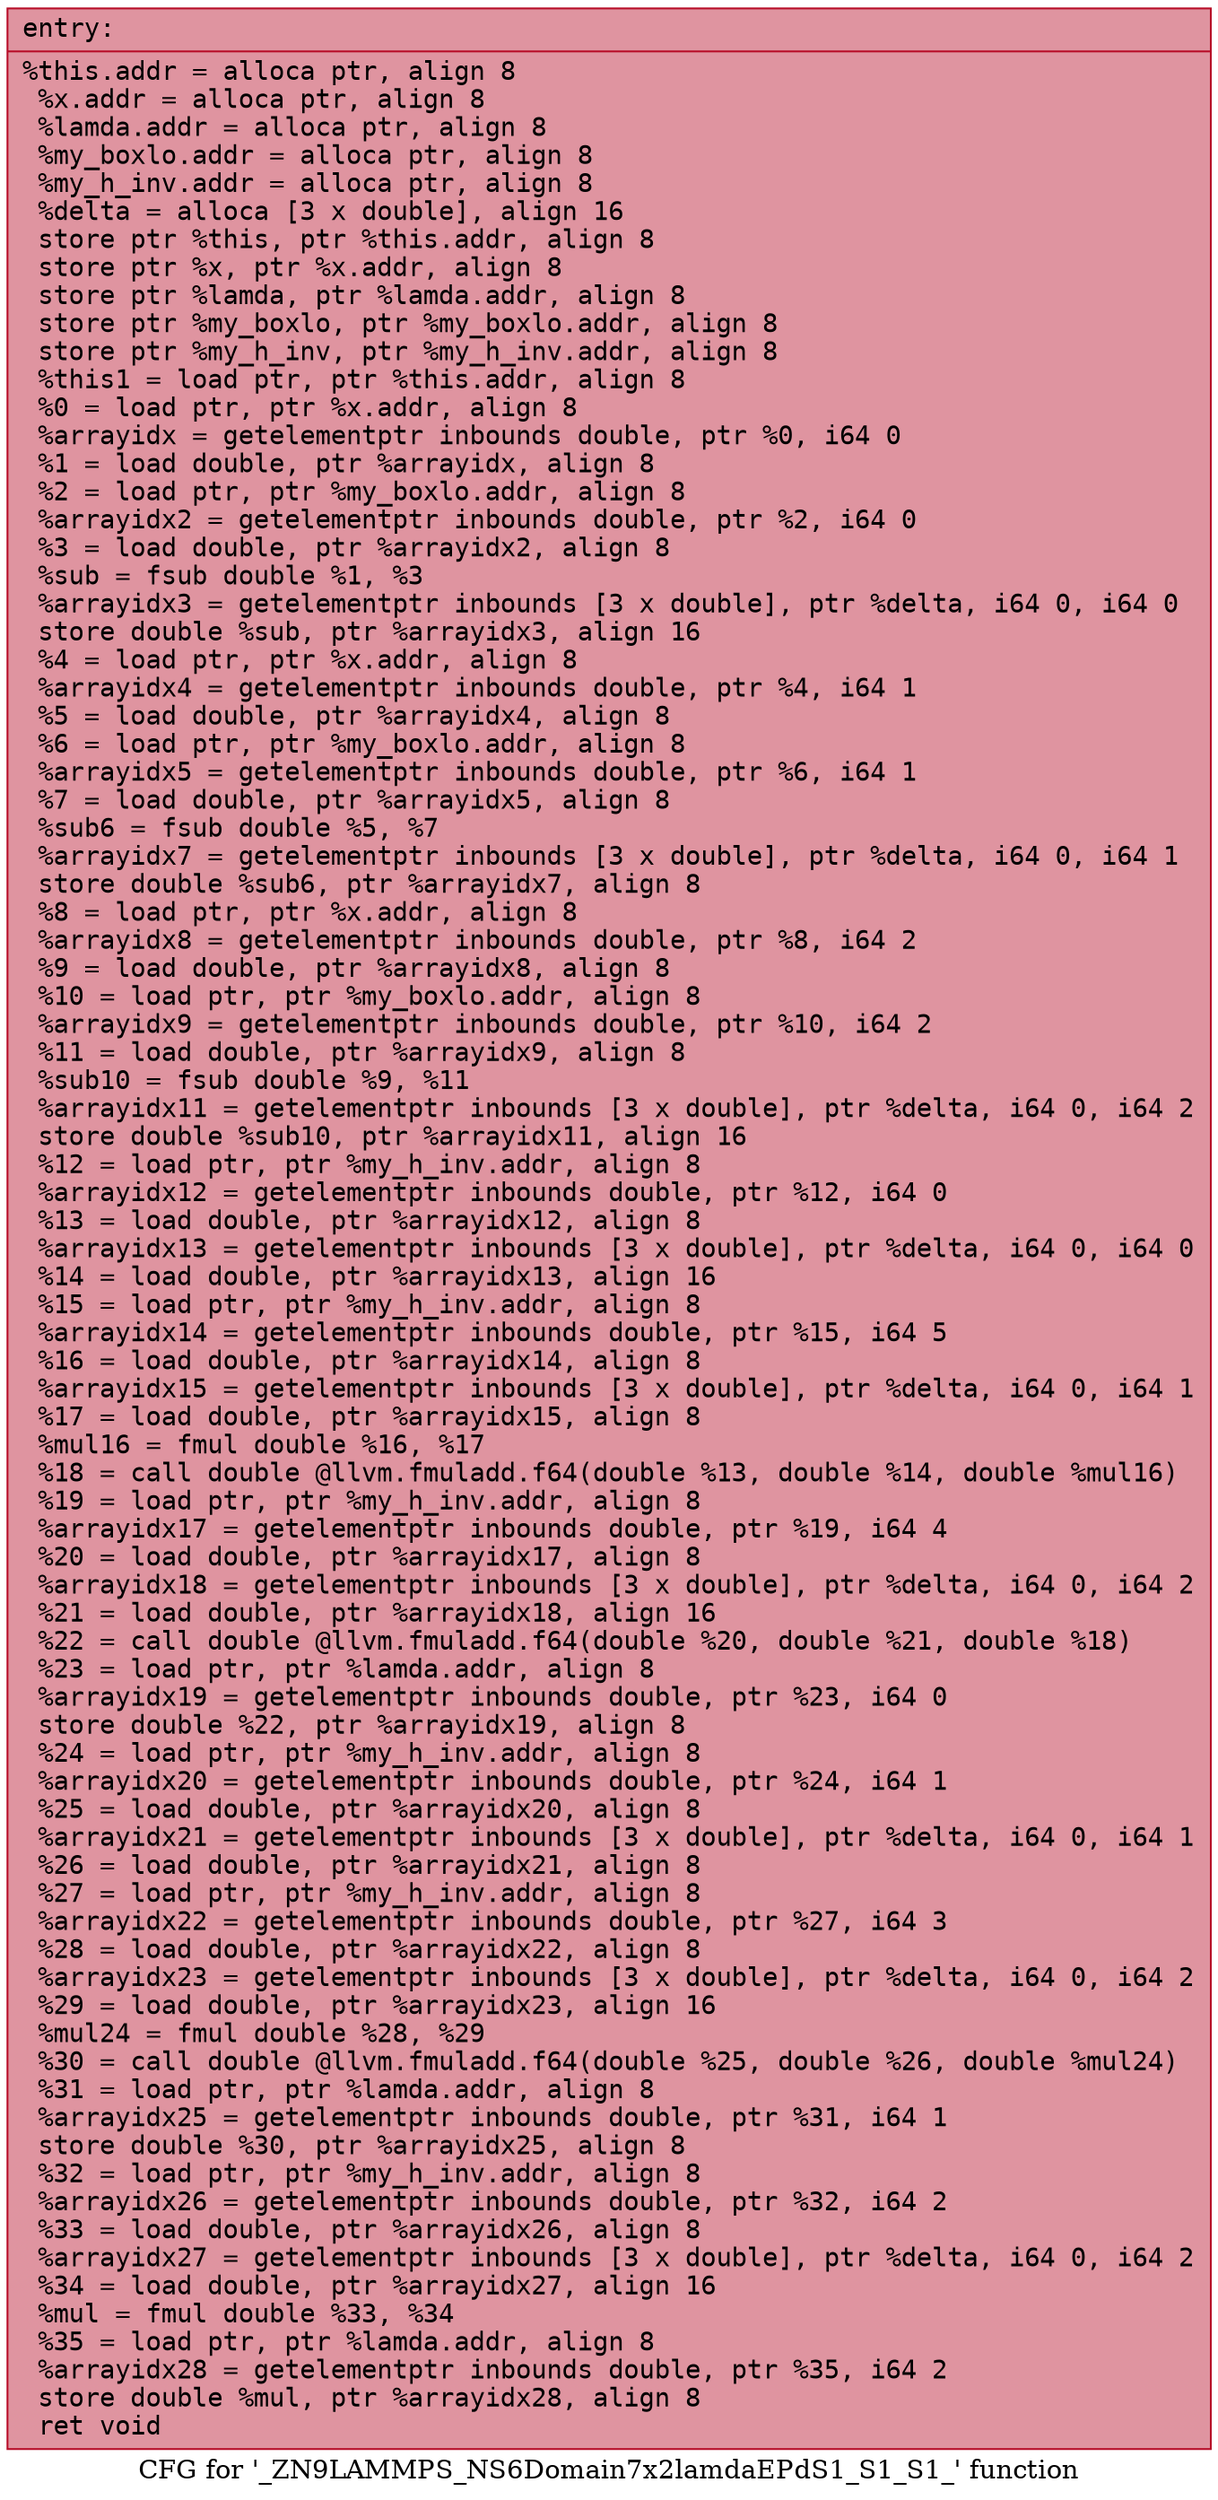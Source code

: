 digraph "CFG for '_ZN9LAMMPS_NS6Domain7x2lamdaEPdS1_S1_S1_' function" {
	label="CFG for '_ZN9LAMMPS_NS6Domain7x2lamdaEPdS1_S1_S1_' function";

	Node0x561837e507b0 [shape=record,color="#b70d28ff", style=filled, fillcolor="#b70d2870" fontname="Courier",label="{entry:\l|  %this.addr = alloca ptr, align 8\l  %x.addr = alloca ptr, align 8\l  %lamda.addr = alloca ptr, align 8\l  %my_boxlo.addr = alloca ptr, align 8\l  %my_h_inv.addr = alloca ptr, align 8\l  %delta = alloca [3 x double], align 16\l  store ptr %this, ptr %this.addr, align 8\l  store ptr %x, ptr %x.addr, align 8\l  store ptr %lamda, ptr %lamda.addr, align 8\l  store ptr %my_boxlo, ptr %my_boxlo.addr, align 8\l  store ptr %my_h_inv, ptr %my_h_inv.addr, align 8\l  %this1 = load ptr, ptr %this.addr, align 8\l  %0 = load ptr, ptr %x.addr, align 8\l  %arrayidx = getelementptr inbounds double, ptr %0, i64 0\l  %1 = load double, ptr %arrayidx, align 8\l  %2 = load ptr, ptr %my_boxlo.addr, align 8\l  %arrayidx2 = getelementptr inbounds double, ptr %2, i64 0\l  %3 = load double, ptr %arrayidx2, align 8\l  %sub = fsub double %1, %3\l  %arrayidx3 = getelementptr inbounds [3 x double], ptr %delta, i64 0, i64 0\l  store double %sub, ptr %arrayidx3, align 16\l  %4 = load ptr, ptr %x.addr, align 8\l  %arrayidx4 = getelementptr inbounds double, ptr %4, i64 1\l  %5 = load double, ptr %arrayidx4, align 8\l  %6 = load ptr, ptr %my_boxlo.addr, align 8\l  %arrayidx5 = getelementptr inbounds double, ptr %6, i64 1\l  %7 = load double, ptr %arrayidx5, align 8\l  %sub6 = fsub double %5, %7\l  %arrayidx7 = getelementptr inbounds [3 x double], ptr %delta, i64 0, i64 1\l  store double %sub6, ptr %arrayidx7, align 8\l  %8 = load ptr, ptr %x.addr, align 8\l  %arrayidx8 = getelementptr inbounds double, ptr %8, i64 2\l  %9 = load double, ptr %arrayidx8, align 8\l  %10 = load ptr, ptr %my_boxlo.addr, align 8\l  %arrayidx9 = getelementptr inbounds double, ptr %10, i64 2\l  %11 = load double, ptr %arrayidx9, align 8\l  %sub10 = fsub double %9, %11\l  %arrayidx11 = getelementptr inbounds [3 x double], ptr %delta, i64 0, i64 2\l  store double %sub10, ptr %arrayidx11, align 16\l  %12 = load ptr, ptr %my_h_inv.addr, align 8\l  %arrayidx12 = getelementptr inbounds double, ptr %12, i64 0\l  %13 = load double, ptr %arrayidx12, align 8\l  %arrayidx13 = getelementptr inbounds [3 x double], ptr %delta, i64 0, i64 0\l  %14 = load double, ptr %arrayidx13, align 16\l  %15 = load ptr, ptr %my_h_inv.addr, align 8\l  %arrayidx14 = getelementptr inbounds double, ptr %15, i64 5\l  %16 = load double, ptr %arrayidx14, align 8\l  %arrayidx15 = getelementptr inbounds [3 x double], ptr %delta, i64 0, i64 1\l  %17 = load double, ptr %arrayidx15, align 8\l  %mul16 = fmul double %16, %17\l  %18 = call double @llvm.fmuladd.f64(double %13, double %14, double %mul16)\l  %19 = load ptr, ptr %my_h_inv.addr, align 8\l  %arrayidx17 = getelementptr inbounds double, ptr %19, i64 4\l  %20 = load double, ptr %arrayidx17, align 8\l  %arrayidx18 = getelementptr inbounds [3 x double], ptr %delta, i64 0, i64 2\l  %21 = load double, ptr %arrayidx18, align 16\l  %22 = call double @llvm.fmuladd.f64(double %20, double %21, double %18)\l  %23 = load ptr, ptr %lamda.addr, align 8\l  %arrayidx19 = getelementptr inbounds double, ptr %23, i64 0\l  store double %22, ptr %arrayidx19, align 8\l  %24 = load ptr, ptr %my_h_inv.addr, align 8\l  %arrayidx20 = getelementptr inbounds double, ptr %24, i64 1\l  %25 = load double, ptr %arrayidx20, align 8\l  %arrayidx21 = getelementptr inbounds [3 x double], ptr %delta, i64 0, i64 1\l  %26 = load double, ptr %arrayidx21, align 8\l  %27 = load ptr, ptr %my_h_inv.addr, align 8\l  %arrayidx22 = getelementptr inbounds double, ptr %27, i64 3\l  %28 = load double, ptr %arrayidx22, align 8\l  %arrayidx23 = getelementptr inbounds [3 x double], ptr %delta, i64 0, i64 2\l  %29 = load double, ptr %arrayidx23, align 16\l  %mul24 = fmul double %28, %29\l  %30 = call double @llvm.fmuladd.f64(double %25, double %26, double %mul24)\l  %31 = load ptr, ptr %lamda.addr, align 8\l  %arrayidx25 = getelementptr inbounds double, ptr %31, i64 1\l  store double %30, ptr %arrayidx25, align 8\l  %32 = load ptr, ptr %my_h_inv.addr, align 8\l  %arrayidx26 = getelementptr inbounds double, ptr %32, i64 2\l  %33 = load double, ptr %arrayidx26, align 8\l  %arrayidx27 = getelementptr inbounds [3 x double], ptr %delta, i64 0, i64 2\l  %34 = load double, ptr %arrayidx27, align 16\l  %mul = fmul double %33, %34\l  %35 = load ptr, ptr %lamda.addr, align 8\l  %arrayidx28 = getelementptr inbounds double, ptr %35, i64 2\l  store double %mul, ptr %arrayidx28, align 8\l  ret void\l}"];
}
